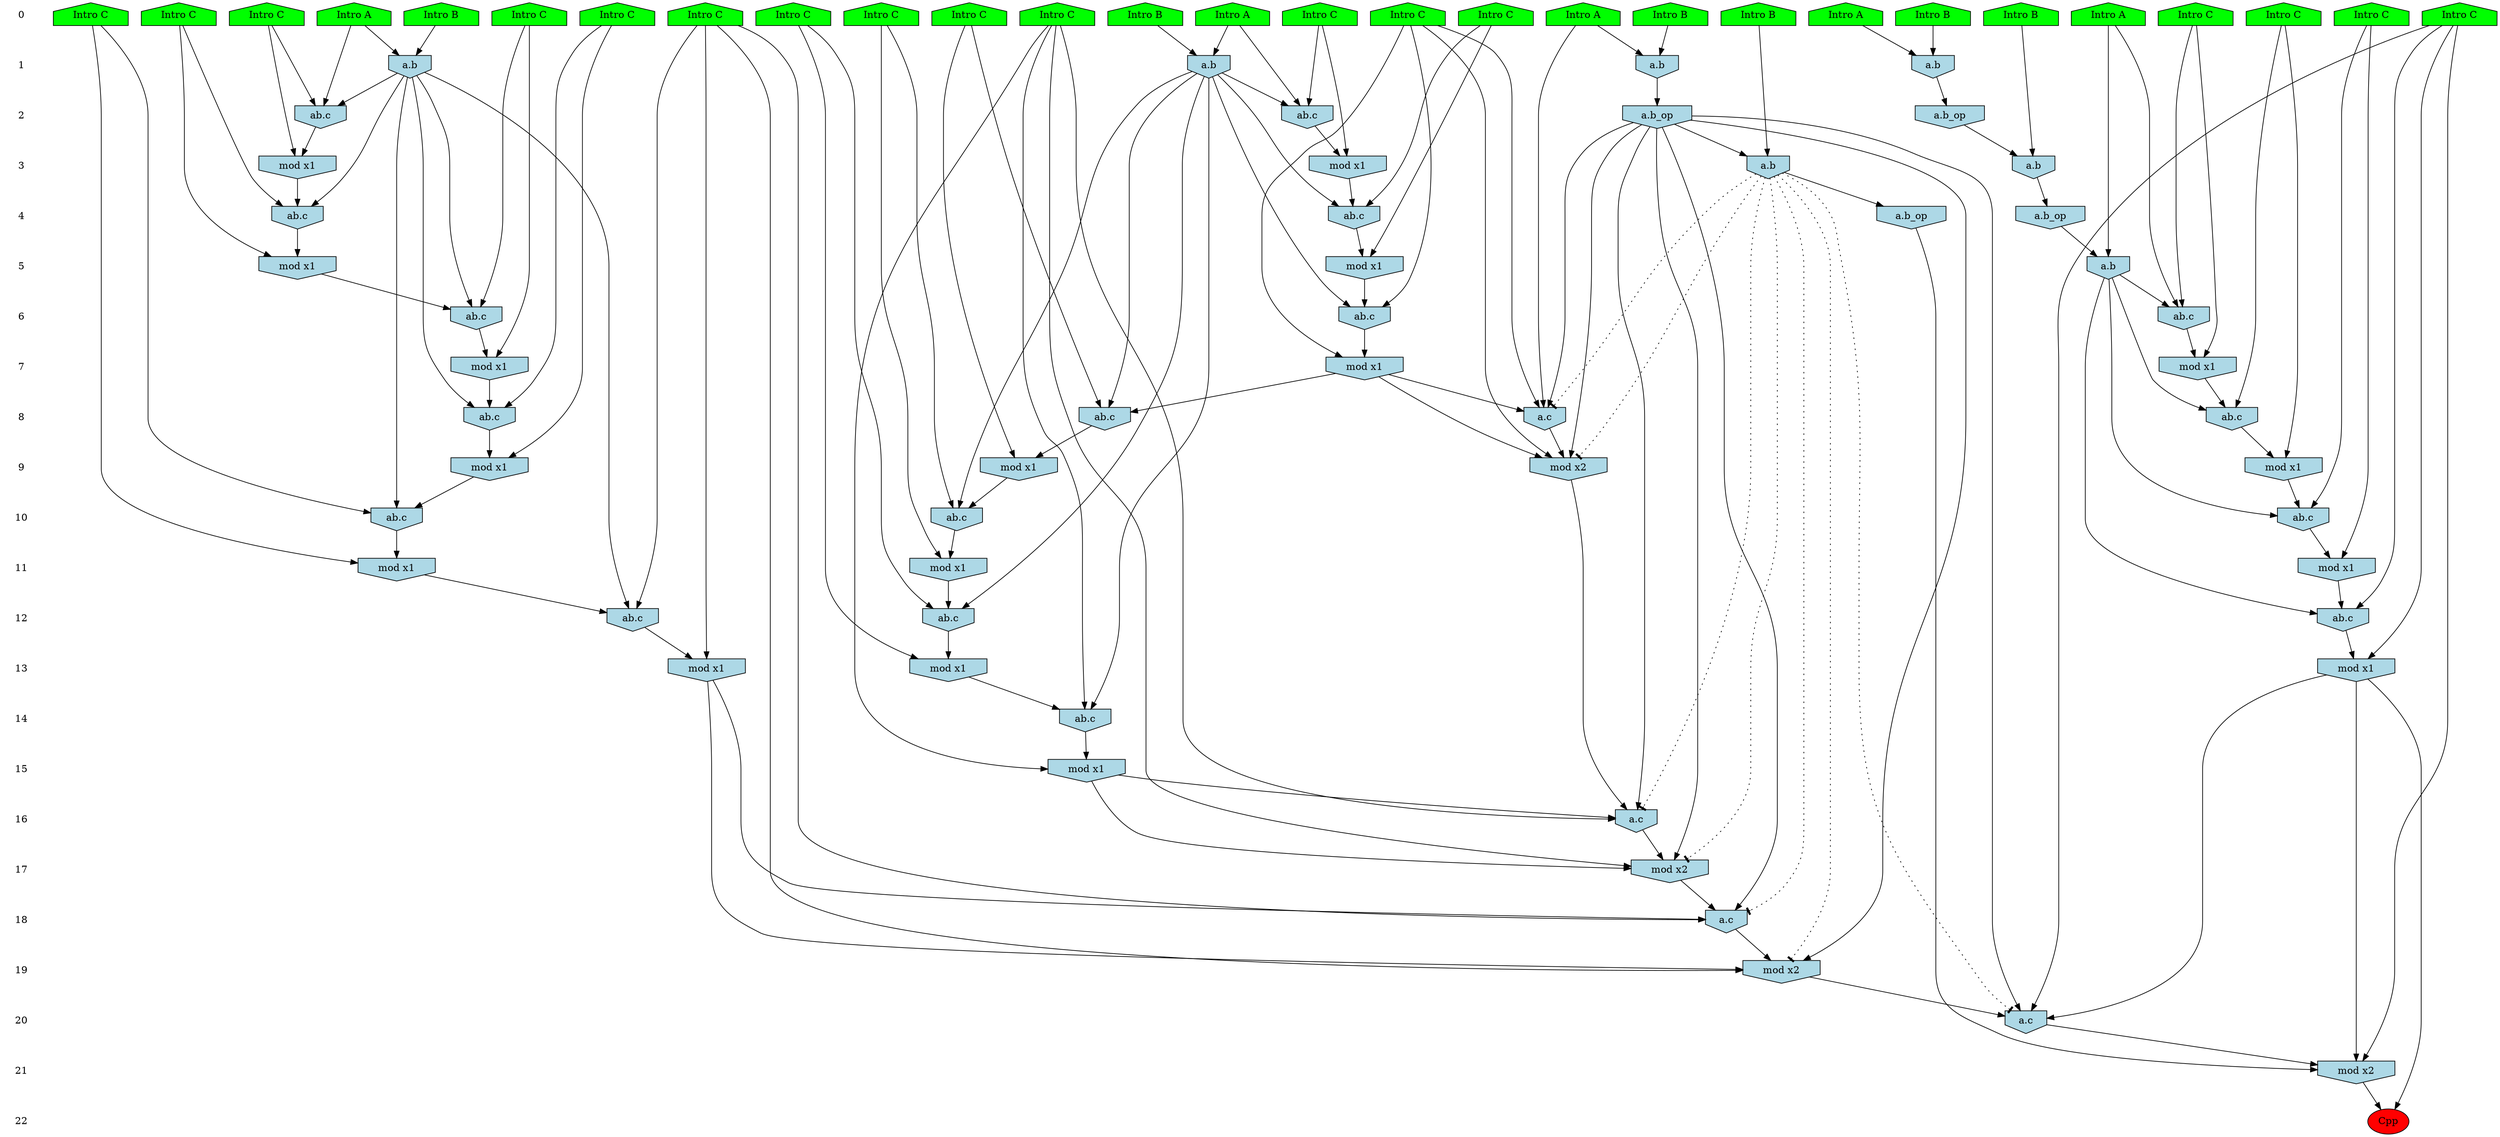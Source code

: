 /* Compression of 1 causal flows obtained in average at 2.093991E+01 t.u */
/* Compressed causal flows were: [3930] */
digraph G{
 ranksep=.5 ; 
{ rank = same ; "0" [shape=plaintext] ; node_1 [label ="Intro A", shape=house, style=filled, fillcolor=green] ;
node_2 [label ="Intro A", shape=house, style=filled, fillcolor=green] ;
node_3 [label ="Intro B", shape=house, style=filled, fillcolor=green] ;
node_4 [label ="Intro B", shape=house, style=filled, fillcolor=green] ;
node_5 [label ="Intro A", shape=house, style=filled, fillcolor=green] ;
node_6 [label ="Intro B", shape=house, style=filled, fillcolor=green] ;
node_7 [label ="Intro A", shape=house, style=filled, fillcolor=green] ;
node_8 [label ="Intro B", shape=house, style=filled, fillcolor=green] ;
node_9 [label ="Intro B", shape=house, style=filled, fillcolor=green] ;
node_10 [label ="Intro A", shape=house, style=filled, fillcolor=green] ;
node_11 [label ="Intro B", shape=house, style=filled, fillcolor=green] ;
node_12 [label ="Intro C", shape=house, style=filled, fillcolor=green] ;
node_13 [label ="Intro C", shape=house, style=filled, fillcolor=green] ;
node_14 [label ="Intro C", shape=house, style=filled, fillcolor=green] ;
node_15 [label ="Intro C", shape=house, style=filled, fillcolor=green] ;
node_16 [label ="Intro C", shape=house, style=filled, fillcolor=green] ;
node_17 [label ="Intro C", shape=house, style=filled, fillcolor=green] ;
node_18 [label ="Intro C", shape=house, style=filled, fillcolor=green] ;
node_19 [label ="Intro C", shape=house, style=filled, fillcolor=green] ;
node_20 [label ="Intro C", shape=house, style=filled, fillcolor=green] ;
node_21 [label ="Intro C", shape=house, style=filled, fillcolor=green] ;
node_22 [label ="Intro C", shape=house, style=filled, fillcolor=green] ;
node_23 [label ="Intro C", shape=house, style=filled, fillcolor=green] ;
node_24 [label ="Intro C", shape=house, style=filled, fillcolor=green] ;
node_25 [label ="Intro C", shape=house, style=filled, fillcolor=green] ;
node_26 [label ="Intro C", shape=house, style=filled, fillcolor=green] ;
node_27 [label ="Intro C", shape=house, style=filled, fillcolor=green] ;
node_28 [label ="Intro C", shape=house, style=filled, fillcolor=green] ;
}
{ rank = same ; "1" [shape=plaintext] ; node_29 [label="a.b", shape=invhouse, style=filled, fillcolor = lightblue] ;
node_31 [label="a.b", shape=invhouse, style=filled, fillcolor = lightblue] ;
node_32 [label="a.b", shape=invhouse, style=filled, fillcolor = lightblue] ;
node_33 [label="a.b", shape=invhouse, style=filled, fillcolor = lightblue] ;
}
{ rank = same ; "2" [shape=plaintext] ; node_30 [label="a.b_op", shape=invhouse, style=filled, fillcolor = lightblue] ;
node_34 [label="ab.c", shape=invhouse, style=filled, fillcolor = lightblue] ;
node_36 [label="ab.c", shape=invhouse, style=filled, fillcolor = lightblue] ;
node_44 [label="a.b_op", shape=invhouse, style=filled, fillcolor = lightblue] ;
}
{ rank = same ; "3" [shape=plaintext] ; node_35 [label="a.b", shape=invhouse, style=filled, fillcolor = lightblue] ;
node_37 [label="mod x1", shape=invhouse, style=filled, fillcolor = lightblue] ;
node_38 [label="mod x1", shape=invhouse, style=filled, fillcolor = lightblue] ;
node_79 [label="a.b", shape=invhouse, style=filled, fillcolor = lightblue] ;
}
{ rank = same ; "4" [shape=plaintext] ; node_39 [label="ab.c", shape=invhouse, style=filled, fillcolor = lightblue] ;
node_40 [label="ab.c", shape=invhouse, style=filled, fillcolor = lightblue] ;
node_53 [label="a.b_op", shape=invhouse, style=filled, fillcolor = lightblue] ;
node_80 [label="a.b_op", shape=invhouse, style=filled, fillcolor = lightblue] ;
}
{ rank = same ; "5" [shape=plaintext] ; node_41 [label="mod x1", shape=invhouse, style=filled, fillcolor = lightblue] ;
node_43 [label="mod x1", shape=invhouse, style=filled, fillcolor = lightblue] ;
node_58 [label="a.b", shape=invhouse, style=filled, fillcolor = lightblue] ;
}
{ rank = same ; "6" [shape=plaintext] ; node_42 [label="ab.c", shape=invhouse, style=filled, fillcolor = lightblue] ;
node_45 [label="ab.c", shape=invhouse, style=filled, fillcolor = lightblue] ;
node_62 [label="ab.c", shape=invhouse, style=filled, fillcolor = lightblue] ;
}
{ rank = same ; "7" [shape=plaintext] ; node_46 [label="mod x1", shape=invhouse, style=filled, fillcolor = lightblue] ;
node_50 [label="mod x1", shape=invhouse, style=filled, fillcolor = lightblue] ;
node_64 [label="mod x1", shape=invhouse, style=filled, fillcolor = lightblue] ;
}
{ rank = same ; "8" [shape=plaintext] ; node_47 [label="ab.c", shape=invhouse, style=filled, fillcolor = lightblue] ;
node_51 [label="ab.c", shape=invhouse, style=filled, fillcolor = lightblue] ;
node_57 [label="a.c", shape=invhouse, style=filled, fillcolor = lightblue] ;
node_66 [label="ab.c", shape=invhouse, style=filled, fillcolor = lightblue] ;
}
{ rank = same ; "9" [shape=plaintext] ; node_48 [label="mod x1", shape=invhouse, style=filled, fillcolor = lightblue] ;
node_56 [label="mod x1", shape=invhouse, style=filled, fillcolor = lightblue] ;
node_65 [label="mod x2", shape=invhouse, style=filled, fillcolor = lightblue] ;
node_67 [label="mod x1", shape=invhouse, style=filled, fillcolor = lightblue] ;
}
{ rank = same ; "10" [shape=plaintext] ; node_49 [label="ab.c", shape=invhouse, style=filled, fillcolor = lightblue] ;
node_59 [label="ab.c", shape=invhouse, style=filled, fillcolor = lightblue] ;
node_68 [label="ab.c", shape=invhouse, style=filled, fillcolor = lightblue] ;
}
{ rank = same ; "11" [shape=plaintext] ; node_52 [label="mod x1", shape=invhouse, style=filled, fillcolor = lightblue] ;
node_60 [label="mod x1", shape=invhouse, style=filled, fillcolor = lightblue] ;
node_69 [label="mod x1", shape=invhouse, style=filled, fillcolor = lightblue] ;
}
{ rank = same ; "12" [shape=plaintext] ; node_54 [label="ab.c", shape=invhouse, style=filled, fillcolor = lightblue] ;
node_61 [label="ab.c", shape=invhouse, style=filled, fillcolor = lightblue] ;
node_72 [label="ab.c", shape=invhouse, style=filled, fillcolor = lightblue] ;
}
{ rank = same ; "13" [shape=plaintext] ; node_55 [label="mod x1", shape=invhouse, style=filled, fillcolor = lightblue] ;
node_63 [label="mod x1", shape=invhouse, style=filled, fillcolor = lightblue] ;
node_73 [label="mod x1", shape=invhouse, style=filled, fillcolor = lightblue] ;
}
{ rank = same ; "14" [shape=plaintext] ; node_70 [label="ab.c", shape=invhouse, style=filled, fillcolor = lightblue] ;
}
{ rank = same ; "15" [shape=plaintext] ; node_71 [label="mod x1", shape=invhouse, style=filled, fillcolor = lightblue] ;
}
{ rank = same ; "16" [shape=plaintext] ; node_74 [label="a.c", shape=invhouse, style=filled, fillcolor = lightblue] ;
}
{ rank = same ; "17" [shape=plaintext] ; node_75 [label="mod x2", shape=invhouse, style=filled, fillcolor = lightblue] ;
}
{ rank = same ; "18" [shape=plaintext] ; node_76 [label="a.c", shape=invhouse, style=filled, fillcolor = lightblue] ;
}
{ rank = same ; "19" [shape=plaintext] ; node_77 [label="mod x2", shape=invhouse, style=filled, fillcolor = lightblue] ;
}
{ rank = same ; "20" [shape=plaintext] ; node_78 [label="a.c", shape=invhouse, style=filled, fillcolor = lightblue] ;
}
{ rank = same ; "21" [shape=plaintext] ; node_81 [label="mod x2", shape=invhouse, style=filled, fillcolor = lightblue] ;
}
{ rank = same ; "22" [shape=plaintext] ; node_82 [label ="Cpp", style=filled, fillcolor=red] ;
}
"0" -> "1" [style="invis"]; 
"1" -> "2" [style="invis"]; 
"2" -> "3" [style="invis"]; 
"3" -> "4" [style="invis"]; 
"4" -> "5" [style="invis"]; 
"5" -> "6" [style="invis"]; 
"6" -> "7" [style="invis"]; 
"7" -> "8" [style="invis"]; 
"8" -> "9" [style="invis"]; 
"9" -> "10" [style="invis"]; 
"10" -> "11" [style="invis"]; 
"11" -> "12" [style="invis"]; 
"12" -> "13" [style="invis"]; 
"13" -> "14" [style="invis"]; 
"14" -> "15" [style="invis"]; 
"15" -> "16" [style="invis"]; 
"16" -> "17" [style="invis"]; 
"17" -> "18" [style="invis"]; 
"18" -> "19" [style="invis"]; 
"19" -> "20" [style="invis"]; 
"20" -> "21" [style="invis"]; 
"21" -> "22" [style="invis"]; 
node_1 -> node_29
node_11 -> node_29
node_29 -> node_30
node_7 -> node_31
node_9 -> node_31
node_2 -> node_32
node_3 -> node_32
node_5 -> node_33
node_8 -> node_33
node_2 -> node_34
node_18 -> node_34
node_32 -> node_34
node_6 -> node_35
node_30 -> node_35
node_5 -> node_36
node_16 -> node_36
node_33 -> node_36
node_18 -> node_37
node_34 -> node_37
node_16 -> node_38
node_36 -> node_38
node_23 -> node_39
node_33 -> node_39
node_38 -> node_39
node_15 -> node_40
node_32 -> node_40
node_37 -> node_40
node_23 -> node_41
node_39 -> node_41
node_20 -> node_42
node_33 -> node_42
node_41 -> node_42
node_15 -> node_43
node_40 -> node_43
node_31 -> node_44
node_19 -> node_45
node_32 -> node_45
node_43 -> node_45
node_19 -> node_46
node_45 -> node_46
node_26 -> node_47
node_32 -> node_47
node_46 -> node_47
node_26 -> node_48
node_47 -> node_48
node_21 -> node_49
node_32 -> node_49
node_48 -> node_49
node_20 -> node_50
node_42 -> node_50
node_24 -> node_51
node_33 -> node_51
node_50 -> node_51
node_21 -> node_52
node_49 -> node_52
node_35 -> node_53
node_27 -> node_54
node_32 -> node_54
node_52 -> node_54
node_27 -> node_55
node_54 -> node_55
node_24 -> node_56
node_51 -> node_56
node_7 -> node_57
node_20 -> node_57
node_44 -> node_57
node_50 -> node_57
node_10 -> node_58
node_53 -> node_58
node_28 -> node_59
node_33 -> node_59
node_56 -> node_59
node_28 -> node_60
node_59 -> node_60
node_12 -> node_61
node_33 -> node_61
node_60 -> node_61
node_10 -> node_62
node_22 -> node_62
node_58 -> node_62
node_12 -> node_63
node_61 -> node_63
node_22 -> node_64
node_62 -> node_64
node_20 -> node_65
node_44 -> node_65
node_50 -> node_65
node_57 -> node_65
node_25 -> node_66
node_58 -> node_66
node_64 -> node_66
node_25 -> node_67
node_66 -> node_67
node_14 -> node_68
node_58 -> node_68
node_67 -> node_68
node_14 -> node_69
node_68 -> node_69
node_13 -> node_70
node_33 -> node_70
node_63 -> node_70
node_13 -> node_71
node_70 -> node_71
node_17 -> node_72
node_58 -> node_72
node_69 -> node_72
node_17 -> node_73
node_72 -> node_73
node_13 -> node_74
node_44 -> node_74
node_65 -> node_74
node_71 -> node_74
node_13 -> node_75
node_44 -> node_75
node_71 -> node_75
node_74 -> node_75
node_27 -> node_76
node_44 -> node_76
node_55 -> node_76
node_75 -> node_76
node_27 -> node_77
node_44 -> node_77
node_55 -> node_77
node_76 -> node_77
node_17 -> node_78
node_44 -> node_78
node_73 -> node_78
node_77 -> node_78
node_4 -> node_79
node_44 -> node_79
node_79 -> node_80
node_17 -> node_81
node_73 -> node_81
node_78 -> node_81
node_80 -> node_81
node_73 -> node_82
node_81 -> node_82
node_79 -> node_76 [style=dotted, arrowhead = tee] 
node_79 -> node_77 [style=dotted, arrowhead = tee] 
node_79 -> node_78 [style=dotted, arrowhead = tee] 
node_79 -> node_75 [style=dotted, arrowhead = tee] 
node_79 -> node_74 [style=dotted, arrowhead = tee] 
node_79 -> node_65 [style=dotted, arrowhead = tee] 
node_79 -> node_57 [style=dotted, arrowhead = tee] 
}
/*
 Dot generation time: 0.000000
*/